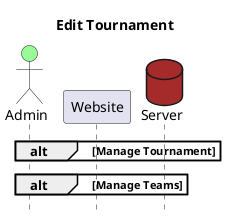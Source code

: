 @startuml Edit Tournament
title Edit Tournament
Actor Admin #palegreen
participant Website
database Server #brown
hide footbox



alt Manage Tournament
end

alt Manage Teams
end

@enduml